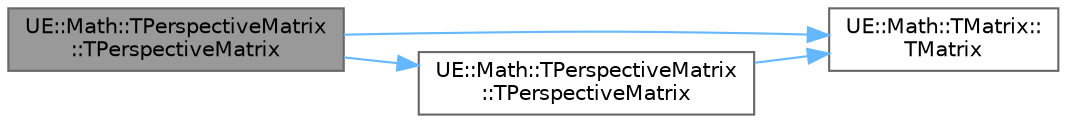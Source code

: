 digraph "UE::Math::TPerspectiveMatrix::TPerspectiveMatrix"
{
 // INTERACTIVE_SVG=YES
 // LATEX_PDF_SIZE
  bgcolor="transparent";
  edge [fontname=Helvetica,fontsize=10,labelfontname=Helvetica,labelfontsize=10];
  node [fontname=Helvetica,fontsize=10,shape=box,height=0.2,width=0.4];
  rankdir="LR";
  Node1 [id="Node000001",label="UE::Math::TPerspectiveMatrix\l::TPerspectiveMatrix",height=0.2,width=0.4,color="gray40", fillcolor="grey60", style="filled", fontcolor="black",tooltip=" "];
  Node1 -> Node2 [id="edge1_Node000001_Node000002",color="steelblue1",style="solid",tooltip=" "];
  Node2 [id="Node000002",label="UE::Math::TMatrix::\lTMatrix",height=0.2,width=0.4,color="grey40", fillcolor="white", style="filled",URL="$d6/d69/structUE_1_1Math_1_1TMatrix.html#a5917cf3f51ddc9325f1f145db99ab448",tooltip=" "];
  Node1 -> Node3 [id="edge2_Node000001_Node000003",color="steelblue1",style="solid",tooltip=" "];
  Node3 [id="Node000003",label="UE::Math::TPerspectiveMatrix\l::TPerspectiveMatrix",height=0.2,width=0.4,color="grey40", fillcolor="white", style="filled",URL="$d2/d3b/structUE_1_1Math_1_1TPerspectiveMatrix.html#abac50437f1dec64b4ecfd8833ebc3039",tooltip="Constructor."];
  Node3 -> Node2 [id="edge3_Node000003_Node000002",color="steelblue1",style="solid",tooltip=" "];
}
